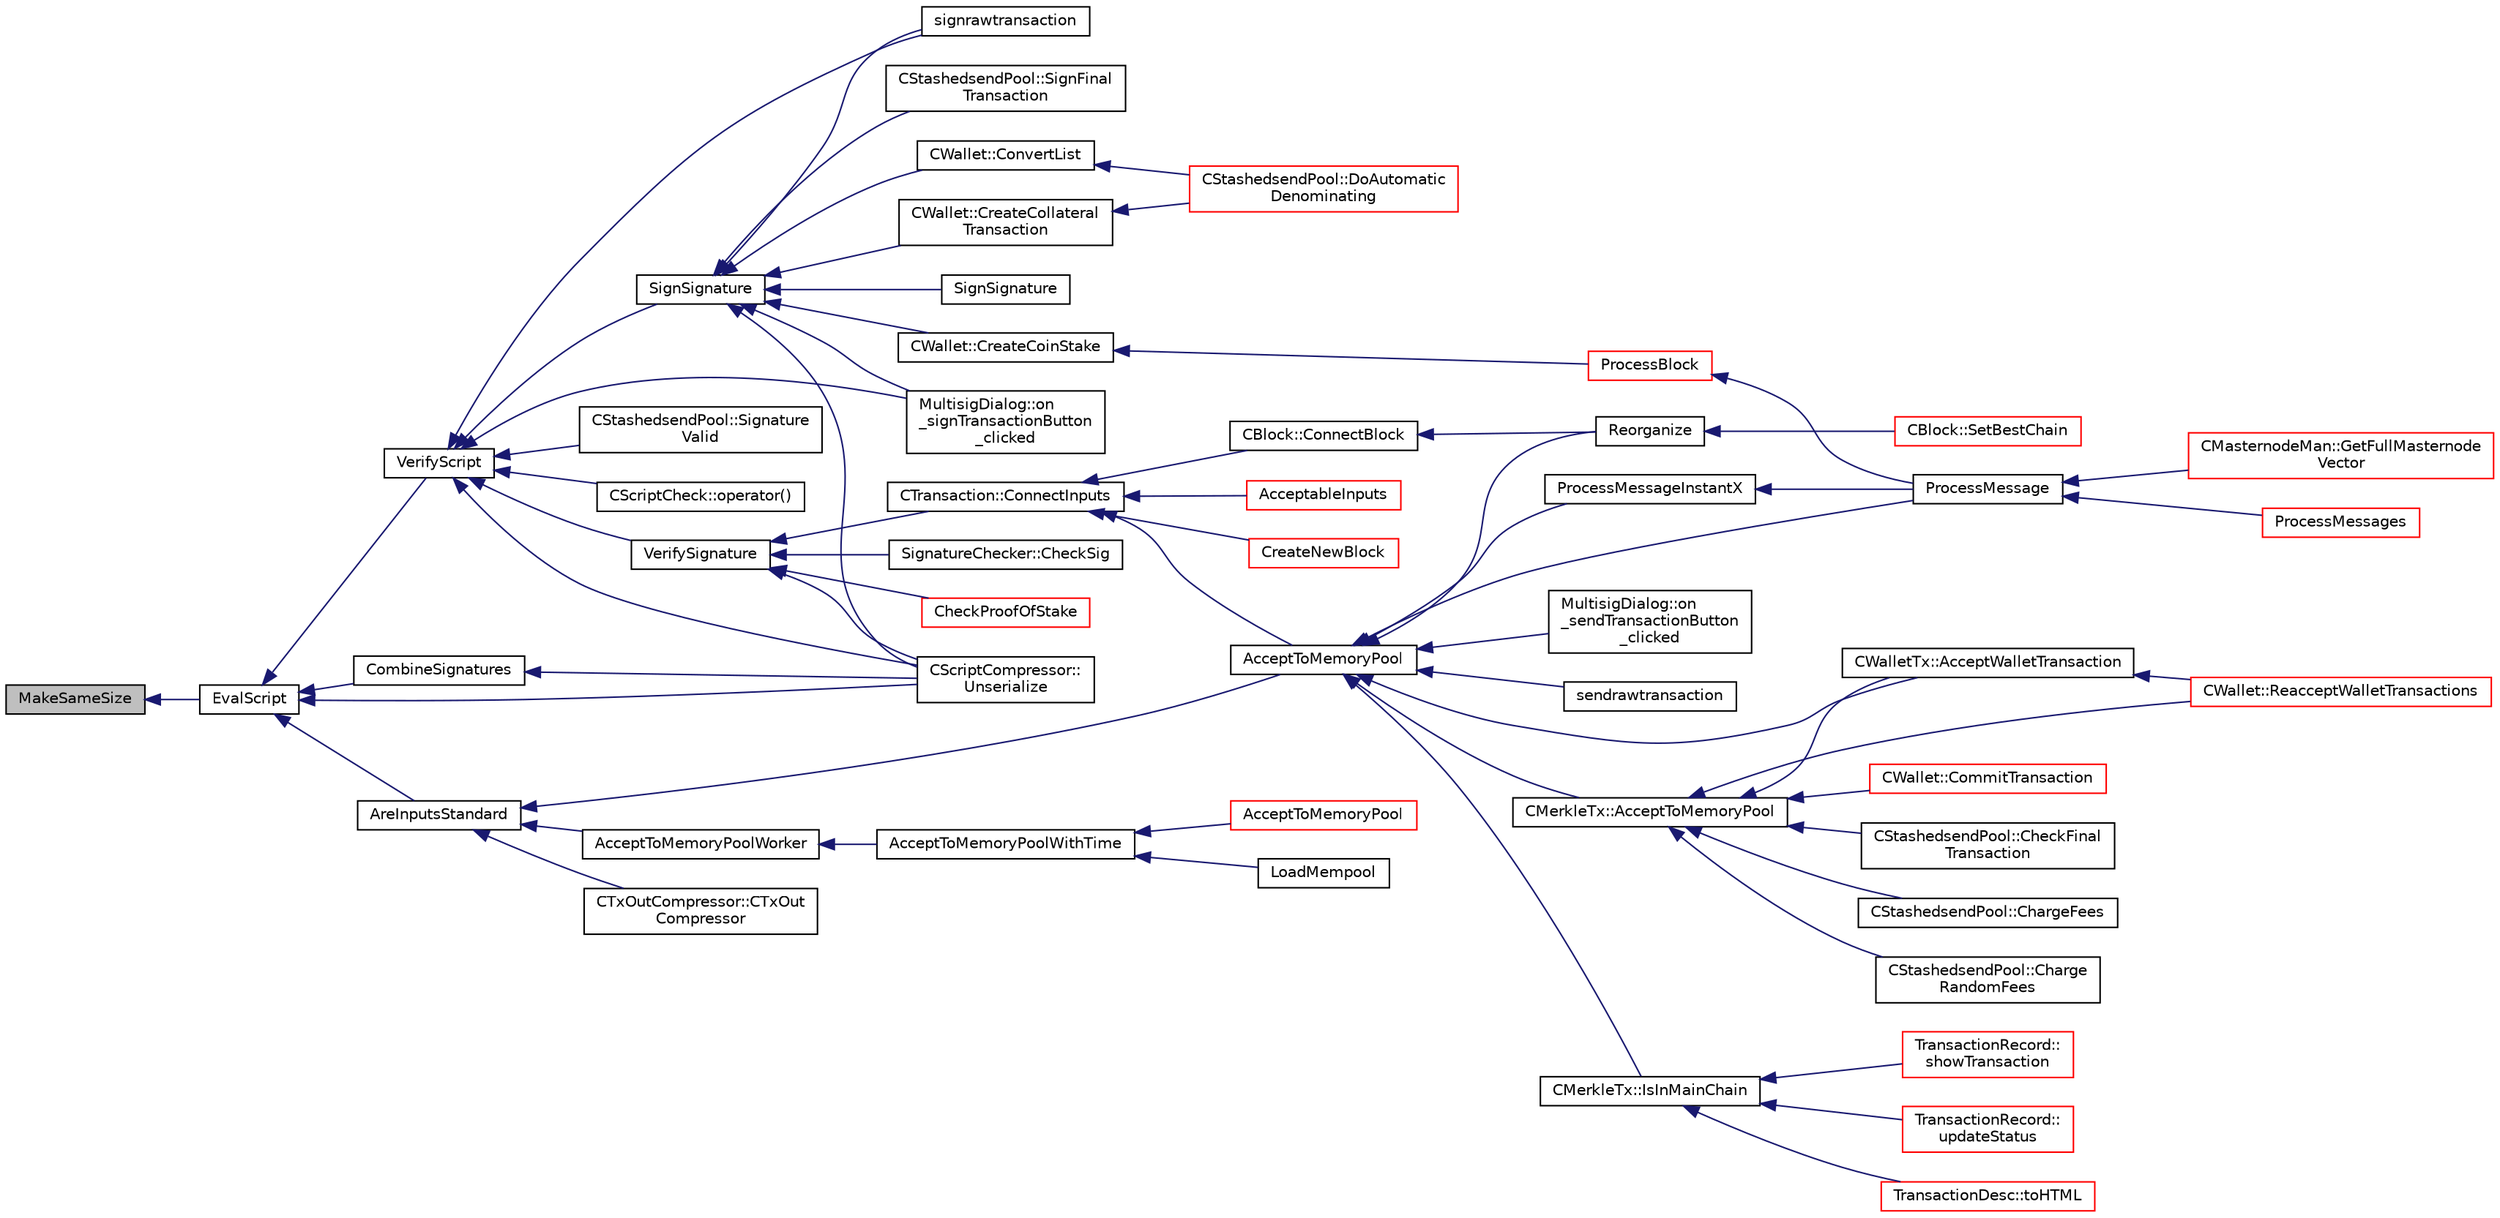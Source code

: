 digraph "MakeSameSize"
{
  edge [fontname="Helvetica",fontsize="10",labelfontname="Helvetica",labelfontsize="10"];
  node [fontname="Helvetica",fontsize="10",shape=record];
  rankdir="LR";
  Node2642 [label="MakeSameSize",height=0.2,width=0.4,color="black", fillcolor="grey75", style="filled", fontcolor="black"];
  Node2642 -> Node2643 [dir="back",color="midnightblue",fontsize="10",style="solid",fontname="Helvetica"];
  Node2643 [label="EvalScript",height=0.2,width=0.4,color="black", fillcolor="white", style="filled",URL="$de/d7f/script_8h.html#a7f55c113b0164f50f214d94996b6b02a"];
  Node2643 -> Node2644 [dir="back",color="midnightblue",fontsize="10",style="solid",fontname="Helvetica"];
  Node2644 [label="AreInputsStandard",height=0.2,width=0.4,color="black", fillcolor="white", style="filled",URL="$d4/dbf/main_8h.html#a29901e539b487e09c90ff90c7560bd9d",tooltip="Check for standard transaction types. "];
  Node2644 -> Node2645 [dir="back",color="midnightblue",fontsize="10",style="solid",fontname="Helvetica"];
  Node2645 [label="AcceptToMemoryPool",height=0.2,width=0.4,color="black", fillcolor="white", style="filled",URL="$d4/dbf/main_8h.html#addea0e425b693b4c1be712c3ead94568",tooltip="(try to) add transaction to memory pool "];
  Node2645 -> Node2646 [dir="back",color="midnightblue",fontsize="10",style="solid",fontname="Helvetica"];
  Node2646 [label="ProcessMessageInstantX",height=0.2,width=0.4,color="black", fillcolor="white", style="filled",URL="$d6/d5f/instantx_8h.html#aa516cb499ead2691d8ab216a499db5d0"];
  Node2646 -> Node2647 [dir="back",color="midnightblue",fontsize="10",style="solid",fontname="Helvetica"];
  Node2647 [label="ProcessMessage",height=0.2,width=0.4,color="black", fillcolor="white", style="filled",URL="$df/d0a/main_8cpp.html#a8ba92b1a4bce3c835e887a9073d17d8e"];
  Node2647 -> Node2648 [dir="back",color="midnightblue",fontsize="10",style="solid",fontname="Helvetica"];
  Node2648 [label="ProcessMessages",height=0.2,width=0.4,color="red", fillcolor="white", style="filled",URL="$d4/dbf/main_8h.html#a196f9318f02448b85b28d612698934fd"];
  Node2647 -> Node2656 [dir="back",color="midnightblue",fontsize="10",style="solid",fontname="Helvetica"];
  Node2656 [label="CMasternodeMan::GetFullMasternode\lVector",height=0.2,width=0.4,color="red", fillcolor="white", style="filled",URL="$dc/d6b/class_c_masternode_man.html#ab39e213a7601e1bef2eba1d5d63206f5"];
  Node2645 -> Node2662 [dir="back",color="midnightblue",fontsize="10",style="solid",fontname="Helvetica"];
  Node2662 [label="CMerkleTx::AcceptToMemoryPool",height=0.2,width=0.4,color="black", fillcolor="white", style="filled",URL="$d1/dff/class_c_merkle_tx.html#a61126e811a53b941b3efdf5a4e83db90"];
  Node2662 -> Node2663 [dir="back",color="midnightblue",fontsize="10",style="solid",fontname="Helvetica"];
  Node2663 [label="CWalletTx::AcceptWalletTransaction",height=0.2,width=0.4,color="black", fillcolor="white", style="filled",URL="$d6/d53/class_c_wallet_tx.html#af6d1a5a731bb69e1d94de84eb6fd15a5"];
  Node2663 -> Node2664 [dir="back",color="midnightblue",fontsize="10",style="solid",fontname="Helvetica"];
  Node2664 [label="CWallet::ReacceptWalletTransactions",height=0.2,width=0.4,color="red", fillcolor="white", style="filled",URL="$d2/de5/class_c_wallet.html#a796c23450c8482e10e0c75ae5c1fa8ed"];
  Node2662 -> Node2669 [dir="back",color="midnightblue",fontsize="10",style="solid",fontname="Helvetica"];
  Node2669 [label="CStashedsendPool::CheckFinal\lTransaction",height=0.2,width=0.4,color="black", fillcolor="white", style="filled",URL="$dd/d8a/class_c_stashedsend_pool.html#aba122588a53a90150595bc4279beb67c"];
  Node2662 -> Node2670 [dir="back",color="midnightblue",fontsize="10",style="solid",fontname="Helvetica"];
  Node2670 [label="CStashedsendPool::ChargeFees",height=0.2,width=0.4,color="black", fillcolor="white", style="filled",URL="$dd/d8a/class_c_stashedsend_pool.html#acd76c93879dbcbdda4ca0a253f0d9c68",tooltip="Charge fees to bad actors (Charge clients a fee if they&#39;re abusive) "];
  Node2662 -> Node2671 [dir="back",color="midnightblue",fontsize="10",style="solid",fontname="Helvetica"];
  Node2671 [label="CStashedsendPool::Charge\lRandomFees",height=0.2,width=0.4,color="black", fillcolor="white", style="filled",URL="$dd/d8a/class_c_stashedsend_pool.html#abcf715f6e5e01039218bf4881fffc3fe",tooltip="Rarely charge fees to pay miners. "];
  Node2662 -> Node2664 [dir="back",color="midnightblue",fontsize="10",style="solid",fontname="Helvetica"];
  Node2662 -> Node2672 [dir="back",color="midnightblue",fontsize="10",style="solid",fontname="Helvetica"];
  Node2672 [label="CWallet::CommitTransaction",height=0.2,width=0.4,color="red", fillcolor="white", style="filled",URL="$d2/de5/class_c_wallet.html#aa13fbeaebd271f910a54cc5b82d73fde"];
  Node2645 -> Node2663 [dir="back",color="midnightblue",fontsize="10",style="solid",fontname="Helvetica"];
  Node2645 -> Node2689 [dir="back",color="midnightblue",fontsize="10",style="solid",fontname="Helvetica"];
  Node2689 [label="Reorganize",height=0.2,width=0.4,color="black", fillcolor="white", style="filled",URL="$df/d0a/main_8cpp.html#ad8e09920f5a3ce2670c5efa26ef65227"];
  Node2689 -> Node2690 [dir="back",color="midnightblue",fontsize="10",style="solid",fontname="Helvetica"];
  Node2690 [label="CBlock::SetBestChain",height=0.2,width=0.4,color="red", fillcolor="white", style="filled",URL="$d3/d51/class_c_block.html#a6e308b2d75d1cfc4a75eda36feb60ca1"];
  Node2645 -> Node2647 [dir="back",color="midnightblue",fontsize="10",style="solid",fontname="Helvetica"];
  Node2645 -> Node2694 [dir="back",color="midnightblue",fontsize="10",style="solid",fontname="Helvetica"];
  Node2694 [label="CMerkleTx::IsInMainChain",height=0.2,width=0.4,color="black", fillcolor="white", style="filled",URL="$d1/dff/class_c_merkle_tx.html#ad4b3623fabf1924dba2a7694e3418e1e"];
  Node2694 -> Node2695 [dir="back",color="midnightblue",fontsize="10",style="solid",fontname="Helvetica"];
  Node2695 [label="TransactionDesc::toHTML",height=0.2,width=0.4,color="red", fillcolor="white", style="filled",URL="$d4/da9/class_transaction_desc.html#ab7c9dbb2048aae121dd9d75df86e64f4"];
  Node2694 -> Node2706 [dir="back",color="midnightblue",fontsize="10",style="solid",fontname="Helvetica"];
  Node2706 [label="TransactionRecord::\lshowTransaction",height=0.2,width=0.4,color="red", fillcolor="white", style="filled",URL="$d1/da7/class_transaction_record.html#a5ad1d1af4bec5b15a624b7a451e8cdbf",tooltip="Decompose CWallet transaction to model transaction records. "];
  Node2694 -> Node2718 [dir="back",color="midnightblue",fontsize="10",style="solid",fontname="Helvetica"];
  Node2718 [label="TransactionRecord::\lupdateStatus",height=0.2,width=0.4,color="red", fillcolor="white", style="filled",URL="$d1/da7/class_transaction_record.html#a9b643dd885a790ae511705a1446556be",tooltip="Update status from core wallet tx. "];
  Node2645 -> Node2725 [dir="back",color="midnightblue",fontsize="10",style="solid",fontname="Helvetica"];
  Node2725 [label="MultisigDialog::on\l_sendTransactionButton\l_clicked",height=0.2,width=0.4,color="black", fillcolor="white", style="filled",URL="$d4/df4/class_multisig_dialog.html#a71fcf325cb0cde9223eefc62b3b7634b"];
  Node2645 -> Node2726 [dir="back",color="midnightblue",fontsize="10",style="solid",fontname="Helvetica"];
  Node2726 [label="sendrawtransaction",height=0.2,width=0.4,color="black", fillcolor="white", style="filled",URL="$dc/da8/rpcrawtransaction_8cpp.html#ad5aad44f890060f42efb49acf349511e"];
  Node2644 -> Node2727 [dir="back",color="midnightblue",fontsize="10",style="solid",fontname="Helvetica"];
  Node2727 [label="CTxOutCompressor::CTxOut\lCompressor",height=0.2,width=0.4,color="black", fillcolor="white", style="filled",URL="$d9/d8d/class_c_tx_out_compressor.html#a38ef1033989cd003de65598620d15cea"];
  Node2644 -> Node2728 [dir="back",color="midnightblue",fontsize="10",style="solid",fontname="Helvetica"];
  Node2728 [label="AcceptToMemoryPoolWorker",height=0.2,width=0.4,color="black", fillcolor="white", style="filled",URL="$dd/d7d/validation_8cpp.html#a274b0623037c72315662a07ecf760176"];
  Node2728 -> Node2729 [dir="back",color="midnightblue",fontsize="10",style="solid",fontname="Helvetica"];
  Node2729 [label="AcceptToMemoryPoolWithTime",height=0.2,width=0.4,color="black", fillcolor="white", style="filled",URL="$dd/d7d/validation_8cpp.html#a7e5d2eb678cdda338b2dc803a2d4999f",tooltip="(try to) add transaction to memory pool with a specified acceptance time "];
  Node2729 -> Node2730 [dir="back",color="midnightblue",fontsize="10",style="solid",fontname="Helvetica"];
  Node2730 [label="AcceptToMemoryPool",height=0.2,width=0.4,color="red", fillcolor="white", style="filled",URL="$db/d38/validation_8h.html#a25cdf856fb2107e0e96fd6bf4c0619cb",tooltip="(try to) add transaction to memory pool plTxnReplaced will be appended to with all transactions repla..."];
  Node2729 -> Node2738 [dir="back",color="midnightblue",fontsize="10",style="solid",fontname="Helvetica"];
  Node2738 [label="LoadMempool",height=0.2,width=0.4,color="black", fillcolor="white", style="filled",URL="$db/d38/validation_8h.html#adea951730b49ef41e5390df5be8d3f1b",tooltip="Load the mempool from disk. "];
  Node2643 -> Node2739 [dir="back",color="midnightblue",fontsize="10",style="solid",fontname="Helvetica"];
  Node2739 [label="VerifyScript",height=0.2,width=0.4,color="black", fillcolor="white", style="filled",URL="$de/d7f/script_8h.html#a995f521b6ca4a8bfbd02d4cfe226feb6"];
  Node2739 -> Node2740 [dir="back",color="midnightblue",fontsize="10",style="solid",fontname="Helvetica"];
  Node2740 [label="MultisigDialog::on\l_signTransactionButton\l_clicked",height=0.2,width=0.4,color="black", fillcolor="white", style="filled",URL="$d4/df4/class_multisig_dialog.html#ad277ce76887dfbbec511486d3c1d2bc4"];
  Node2739 -> Node2741 [dir="back",color="midnightblue",fontsize="10",style="solid",fontname="Helvetica"];
  Node2741 [label="signrawtransaction",height=0.2,width=0.4,color="black", fillcolor="white", style="filled",URL="$dc/da8/rpcrawtransaction_8cpp.html#aa0d151e35c0ad5ec82df451a833aeadb"];
  Node2739 -> Node2742 [dir="back",color="midnightblue",fontsize="10",style="solid",fontname="Helvetica"];
  Node2742 [label="SignSignature",height=0.2,width=0.4,color="black", fillcolor="white", style="filled",URL="$de/d7f/script_8h.html#aca7dc730fd42e706b2c912ba32b65a36"];
  Node2742 -> Node2740 [dir="back",color="midnightblue",fontsize="10",style="solid",fontname="Helvetica"];
  Node2742 -> Node2741 [dir="back",color="midnightblue",fontsize="10",style="solid",fontname="Helvetica"];
  Node2742 -> Node2743 [dir="back",color="midnightblue",fontsize="10",style="solid",fontname="Helvetica"];
  Node2743 [label="SignSignature",height=0.2,width=0.4,color="black", fillcolor="white", style="filled",URL="$de/d7f/script_8h.html#a3aef640e90fdb0fa95a8e2cda0cf6c22"];
  Node2742 -> Node2744 [dir="back",color="midnightblue",fontsize="10",style="solid",fontname="Helvetica"];
  Node2744 [label="CScriptCompressor::\lUnserialize",height=0.2,width=0.4,color="black", fillcolor="white", style="filled",URL="$d3/dfb/class_c_script_compressor.html#a016fa6e3d2735d95fcf773271da073d5"];
  Node2742 -> Node2745 [dir="back",color="midnightblue",fontsize="10",style="solid",fontname="Helvetica"];
  Node2745 [label="CStashedsendPool::SignFinal\lTransaction",height=0.2,width=0.4,color="black", fillcolor="white", style="filled",URL="$dd/d8a/class_c_stashedsend_pool.html#aa4e76a2c5ccd3fedef74f5e0b12c87f1",tooltip="As a client, check and sign the final transaction. "];
  Node2742 -> Node2746 [dir="back",color="midnightblue",fontsize="10",style="solid",fontname="Helvetica"];
  Node2746 [label="CWallet::CreateCollateral\lTransaction",height=0.2,width=0.4,color="black", fillcolor="white", style="filled",URL="$d2/de5/class_c_wallet.html#a3efb1d87b0d5cb916f7289b72a38744d"];
  Node2746 -> Node2747 [dir="back",color="midnightblue",fontsize="10",style="solid",fontname="Helvetica"];
  Node2747 [label="CStashedsendPool::DoAutomatic\lDenominating",height=0.2,width=0.4,color="red", fillcolor="white", style="filled",URL="$dd/d8a/class_c_stashedsend_pool.html#a21f19df4854af34c8f89187c768a524f",tooltip="Passively run Stashedsend in the background according to the configuration in settings (only for QT) ..."];
  Node2742 -> Node2752 [dir="back",color="midnightblue",fontsize="10",style="solid",fontname="Helvetica"];
  Node2752 [label="CWallet::ConvertList",height=0.2,width=0.4,color="black", fillcolor="white", style="filled",URL="$d2/de5/class_c_wallet.html#adbc8cbc5a39e04446f4277487405c06b"];
  Node2752 -> Node2747 [dir="back",color="midnightblue",fontsize="10",style="solid",fontname="Helvetica"];
  Node2742 -> Node2753 [dir="back",color="midnightblue",fontsize="10",style="solid",fontname="Helvetica"];
  Node2753 [label="CWallet::CreateCoinStake",height=0.2,width=0.4,color="black", fillcolor="white", style="filled",URL="$d2/de5/class_c_wallet.html#a644df129468440aa36f49ca3716a3c19"];
  Node2753 -> Node2754 [dir="back",color="midnightblue",fontsize="10",style="solid",fontname="Helvetica"];
  Node2754 [label="ProcessBlock",height=0.2,width=0.4,color="red", fillcolor="white", style="filled",URL="$d4/dbf/main_8h.html#a7c8a7be3439bb5e1e40548a332a3cf29"];
  Node2754 -> Node2647 [dir="back",color="midnightblue",fontsize="10",style="solid",fontname="Helvetica"];
  Node2739 -> Node2764 [dir="back",color="midnightblue",fontsize="10",style="solid",fontname="Helvetica"];
  Node2764 [label="VerifySignature",height=0.2,width=0.4,color="black", fillcolor="white", style="filled",URL="$de/d7f/script_8h.html#a3bebacccf5ed6d80e80889b65830f893"];
  Node2764 -> Node2765 [dir="back",color="midnightblue",fontsize="10",style="solid",fontname="Helvetica"];
  Node2765 [label="CTransaction::ConnectInputs",height=0.2,width=0.4,color="black", fillcolor="white", style="filled",URL="$df/d43/class_c_transaction.html#aaab6c4ba493c918e29fd383043dcaae7",tooltip="Sanity check previous transactions, then, if all checks succeed, mark them as spent by this transacti..."];
  Node2765 -> Node2645 [dir="back",color="midnightblue",fontsize="10",style="solid",fontname="Helvetica"];
  Node2765 -> Node2766 [dir="back",color="midnightblue",fontsize="10",style="solid",fontname="Helvetica"];
  Node2766 [label="AcceptableInputs",height=0.2,width=0.4,color="red", fillcolor="white", style="filled",URL="$d4/dbf/main_8h.html#a43f9c625cc3dfd663a76ddb4d15fce58"];
  Node2765 -> Node2796 [dir="back",color="midnightblue",fontsize="10",style="solid",fontname="Helvetica"];
  Node2796 [label="CBlock::ConnectBlock",height=0.2,width=0.4,color="black", fillcolor="white", style="filled",URL="$d3/d51/class_c_block.html#a1ae149d97c7b7eadf48f5cea934b6217"];
  Node2796 -> Node2689 [dir="back",color="midnightblue",fontsize="10",style="solid",fontname="Helvetica"];
  Node2765 -> Node2797 [dir="back",color="midnightblue",fontsize="10",style="solid",fontname="Helvetica"];
  Node2797 [label="CreateNewBlock",height=0.2,width=0.4,color="red", fillcolor="white", style="filled",URL="$de/d13/miner_8h.html#aca0de7d757e027c2b08bd101c68c1549"];
  Node2764 -> Node2800 [dir="back",color="midnightblue",fontsize="10",style="solid",fontname="Helvetica"];
  Node2800 [label="SignatureChecker::CheckSig",height=0.2,width=0.4,color="black", fillcolor="white", style="filled",URL="$da/d89/class_signature_checker.html#a3eeda653a8224d8376016f177d2c7be2"];
  Node2764 -> Node2744 [dir="back",color="midnightblue",fontsize="10",style="solid",fontname="Helvetica"];
  Node2764 -> Node2801 [dir="back",color="midnightblue",fontsize="10",style="solid",fontname="Helvetica"];
  Node2801 [label="CheckProofOfStake",height=0.2,width=0.4,color="red", fillcolor="white", style="filled",URL="$d4/dd4/stake_8h.html#a01e09fbdb926d4581ea48c4cf2f337a1"];
  Node2739 -> Node2744 [dir="back",color="midnightblue",fontsize="10",style="solid",fontname="Helvetica"];
  Node2739 -> Node2803 [dir="back",color="midnightblue",fontsize="10",style="solid",fontname="Helvetica"];
  Node2803 [label="CStashedsendPool::Signature\lValid",height=0.2,width=0.4,color="black", fillcolor="white", style="filled",URL="$dd/d8a/class_c_stashedsend_pool.html#aac0148eb0e63ce636545a18522f7f59b",tooltip="Check to make sure a signature matches an input in the pool. "];
  Node2739 -> Node2804 [dir="back",color="midnightblue",fontsize="10",style="solid",fontname="Helvetica"];
  Node2804 [label="CScriptCheck::operator()",height=0.2,width=0.4,color="black", fillcolor="white", style="filled",URL="$df/d12/class_c_script_check.html#a108d4c713338308be3867ed4e65b80c5"];
  Node2643 -> Node2805 [dir="back",color="midnightblue",fontsize="10",style="solid",fontname="Helvetica"];
  Node2805 [label="CombineSignatures",height=0.2,width=0.4,color="black", fillcolor="white", style="filled",URL="$de/d7f/script_8h.html#af2e061fe8f5ec7708f28db4628ff5c10"];
  Node2805 -> Node2744 [dir="back",color="midnightblue",fontsize="10",style="solid",fontname="Helvetica"];
  Node2643 -> Node2744 [dir="back",color="midnightblue",fontsize="10",style="solid",fontname="Helvetica"];
}
